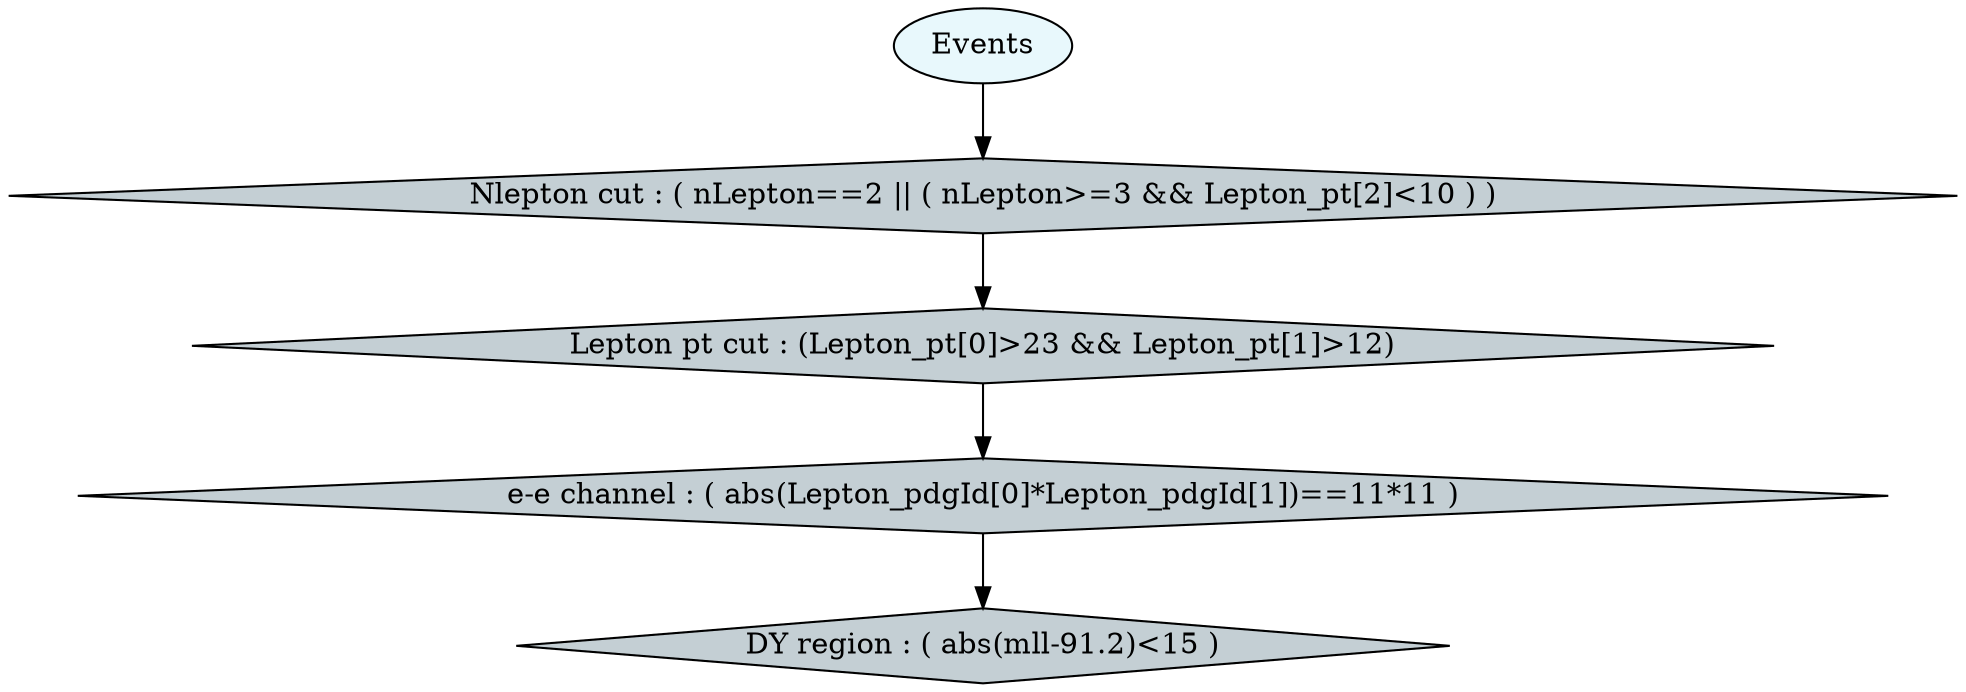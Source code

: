digraph {
	5 [label="DY region : ( abs(mll-91.2)<15 )", style="filled", fillcolor="#c4cfd4", shape="diamond"];
	4 [label="e-e channel : ( abs(Lepton_pdgId[0]*Lepton_pdgId[1])==11*11 )", style="filled", fillcolor="#c4cfd4", shape="diamond"];
	3 [label="Lepton pt cut : (Lepton_pt[0]>23 && Lepton_pt[1]>12)", style="filled", fillcolor="#c4cfd4", shape="diamond"];
	2 [label="Nlepton cut : ( nLepton==2 || ( nLepton>=3 && Lepton_pt[2]<10 ) )", style="filled", fillcolor="#c4cfd4", shape="diamond"];
	0 [label="Events", style="filled", fillcolor="#e8f8fc", shape="oval"];
	4 -> 5;
	3 -> 4;
	2 -> 3;
	0 -> 2;
}